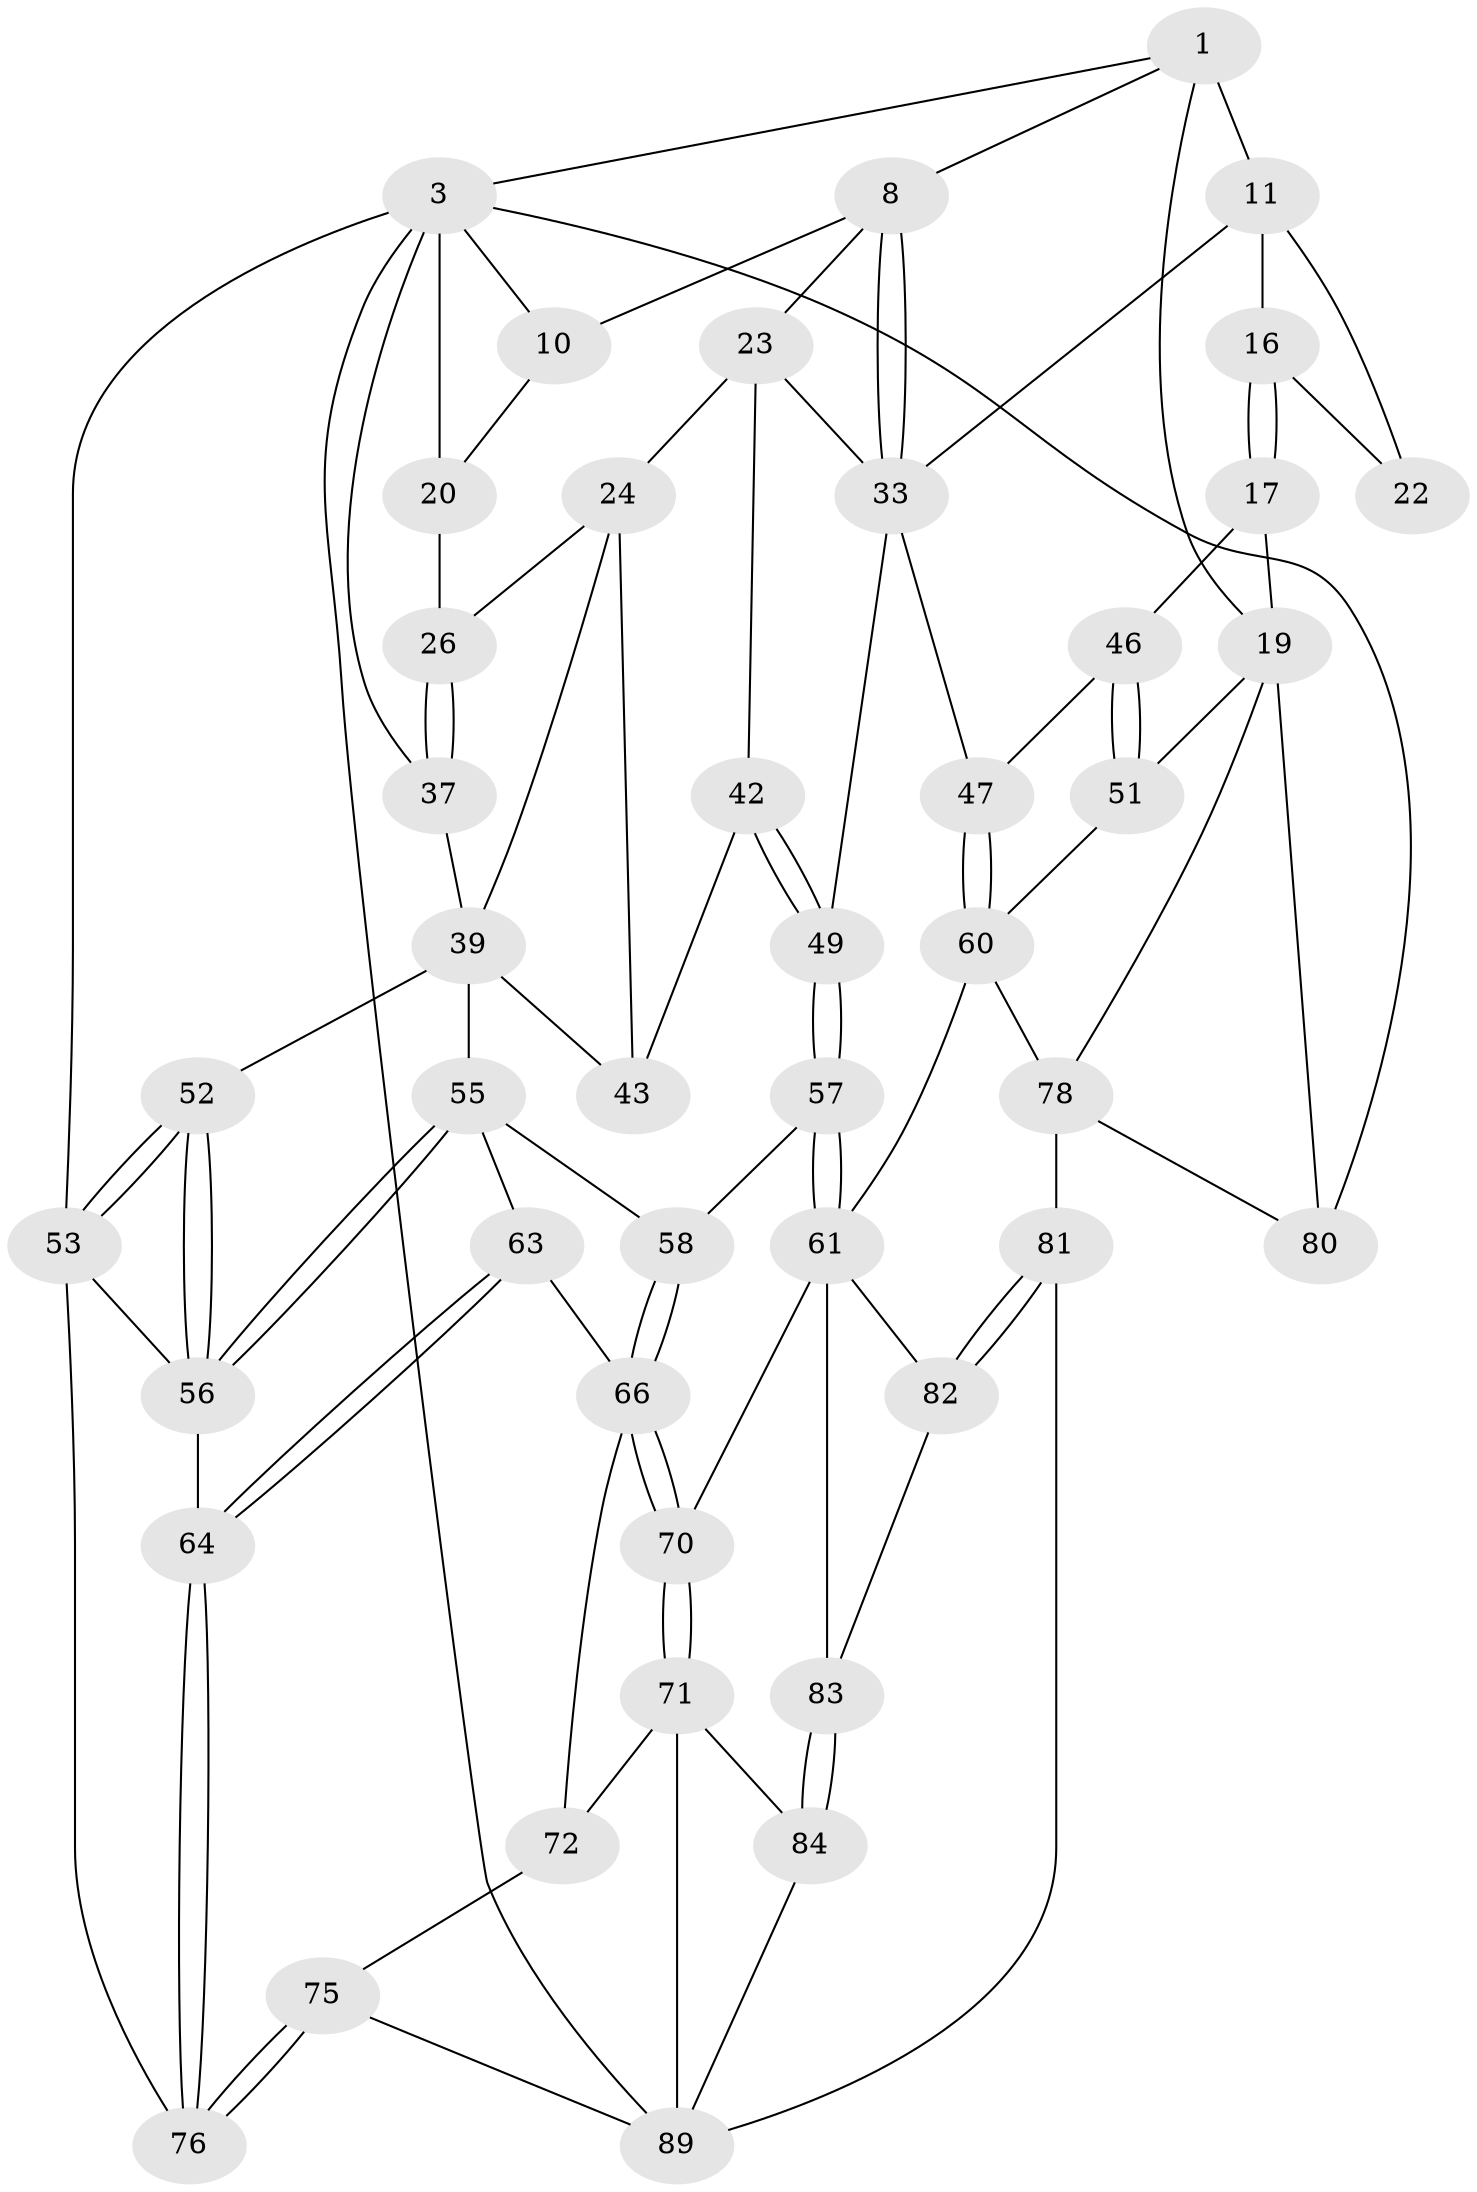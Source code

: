// original degree distribution, {3: 0.02197802197802198, 4: 0.24175824175824176, 6: 0.2087912087912088, 5: 0.5274725274725275}
// Generated by graph-tools (version 1.1) at 2025/27/03/15/25 16:27:58]
// undirected, 45 vertices, 99 edges
graph export_dot {
graph [start="1"]
  node [color=gray90,style=filled];
  1 [pos="+0.5185863930904862+0",super="+2+6"];
  3 [pos="+0+0",super="+54+32+4"];
  8 [pos="+0.3550811972046209+0.13705621489573766",super="+9"];
  10 [pos="+0.2380000410911186+0.05987897431533919"];
  11 [pos="+0.8161415742620443+0",super="+12"];
  16 [pos="+0.8419189572103111+0.03140308719962675",super="+21"];
  17 [pos="+1+0.16917572735958644",super="+18"];
  19 [pos="+1+0.2309216431279167",super="+50"];
  20 [pos="+0.14458110653794556+0.09140970286461611",super="+27"];
  22 [pos="+0.784708803255567+0.14950864785429793"];
  23 [pos="+0.2882854844841912+0.2102201855486118",super="+35"];
  24 [pos="+0.26168705954819793+0.22402968102258877",super="+25"];
  26 [pos="+0.12381446388136909+0.2023379119351134"];
  33 [pos="+0.44925133233067877+0.20127041539012938",super="+34"];
  37 [pos="+0+0.1607469232264254"];
  39 [pos="+0.019603948217975967+0.34646715964700386",super="+40+45"];
  42 [pos="+0.36826491496770386+0.44729955424068724"];
  43 [pos="+0.2595801546966805+0.48448915168049417"];
  46 [pos="+0.8950168783797727+0.5837137934840513"];
  47 [pos="+0.7246770088749966+0.6057508491830539"];
  49 [pos="+0.5446144513127347+0.580824654204663"];
  51 [pos="+0.9619151344998965+0.6090086280840894"];
  52 [pos="+0+0.7246996386690671"];
  53 [pos="+0+1",super="+88"];
  55 [pos="+0.1813799463505647+0.619082538392236",super="+59"];
  56 [pos="+0+0.7146426253652992",super="+65"];
  57 [pos="+0.4729050689431861+0.7108855288418879"];
  58 [pos="+0.4563244055397839+0.7208885734501256"];
  60 [pos="+0.682610477344619+0.739380007532663",super="+62"];
  61 [pos="+0.6349452365482738+0.821724932023016",super="+68"];
  63 [pos="+0.2748442477079595+0.8396347208085929"];
  64 [pos="+0.24388253279293043+0.8937473295491732"];
  66 [pos="+0.4392980360360444+0.7947055916072274",super="+67"];
  70 [pos="+0.4609875024521589+0.8750768566257385"];
  71 [pos="+0.4521453052159056+0.8986210091339657",super="+85"];
  72 [pos="+0.4513487543287601+0.899071967722599",super="+74"];
  75 [pos="+0.2557400423570868+1"];
  76 [pos="+0.24076558589724567+1"];
  78 [pos="+0.9386288554234962+0.8994426209151658",super="+86+79"];
  80 [pos="+1+1"];
  81 [pos="+0.7640207487403665+0.9507433572805093",super="+87"];
  82 [pos="+0.6534709137343511+0.8627984506802643"];
  83 [pos="+0.5621710489287711+0.9484200425720706"];
  84 [pos="+0.556045579097938+0.9659538759852018"];
  89 [pos="+0.4311492735272976+1",super="+91+90"];
  1 -- 19;
  1 -- 11 [weight=3];
  1 -- 3;
  1 -- 8;
  3 -- 80;
  3 -- 89;
  3 -- 53;
  3 -- 20 [weight=2];
  3 -- 37;
  3 -- 10;
  8 -- 33;
  8 -- 33;
  8 -- 10;
  8 -- 23;
  10 -- 20;
  11 -- 16 [weight=2];
  11 -- 33 [weight=2];
  11 -- 22 [weight=2];
  16 -- 17 [weight=3];
  16 -- 17;
  16 -- 22;
  17 -- 19;
  17 -- 46;
  19 -- 80 [weight=2];
  19 -- 51;
  19 -- 78;
  20 -- 26;
  23 -- 24;
  23 -- 33;
  23 -- 42;
  24 -- 26;
  24 -- 43;
  24 -- 39;
  26 -- 37;
  26 -- 37;
  33 -- 49;
  33 -- 47;
  37 -- 39;
  39 -- 52;
  39 -- 43;
  39 -- 55;
  42 -- 43;
  42 -- 49;
  42 -- 49;
  46 -- 47;
  46 -- 51;
  46 -- 51;
  47 -- 60;
  47 -- 60;
  49 -- 57;
  49 -- 57;
  51 -- 60;
  52 -- 53;
  52 -- 53;
  52 -- 56;
  52 -- 56;
  53 -- 56;
  53 -- 76;
  55 -- 56;
  55 -- 56;
  55 -- 58;
  55 -- 63;
  56 -- 64;
  57 -- 58;
  57 -- 61;
  57 -- 61;
  58 -- 66;
  58 -- 66;
  60 -- 61;
  60 -- 78;
  61 -- 82;
  61 -- 83;
  61 -- 70;
  63 -- 64;
  63 -- 64;
  63 -- 66;
  64 -- 76;
  64 -- 76;
  66 -- 70;
  66 -- 70;
  66 -- 72 [weight=2];
  70 -- 71;
  70 -- 71;
  71 -- 72;
  71 -- 89;
  71 -- 84;
  72 -- 75;
  75 -- 76;
  75 -- 76;
  75 -- 89;
  78 -- 80;
  78 -- 81 [weight=2];
  81 -- 82;
  81 -- 82;
  81 -- 89;
  82 -- 83;
  83 -- 84;
  83 -- 84;
  84 -- 89;
}

